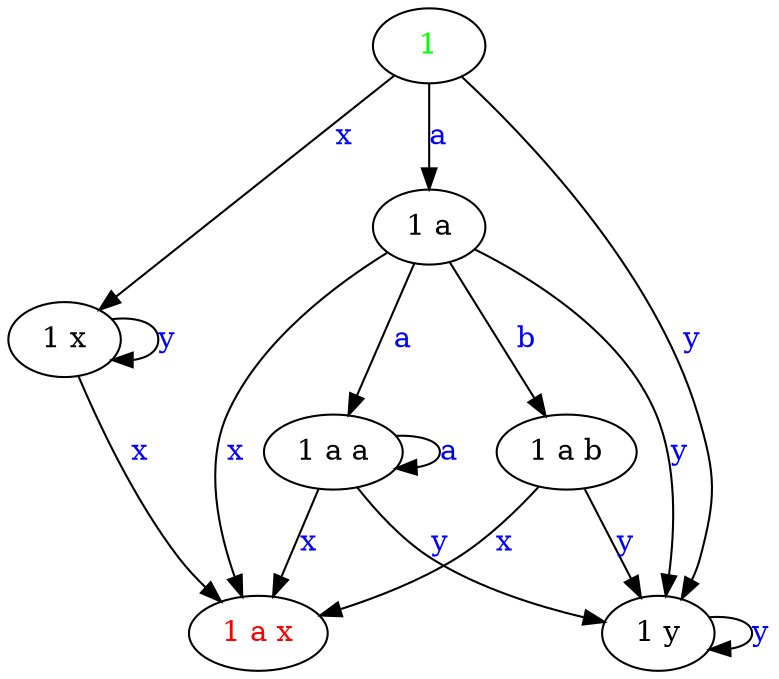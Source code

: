 digraph G {
	"1 a b"->"1 a x"[ label=<<font color="blue">x</font>> ];
	"1 a b"->"1 y"[ label=<<font color="blue">y</font>> ];
	"1 a"->"1 a x"[ label=<<font color="blue">x</font>> ];
	"1 x"->"1 a x"[ label=<<font color="blue">x</font>> ];
	"1"->"1 a"[ label=<<font color="blue">a</font>> ];
	"1 a"->"1 a b"[ label=<<font color="blue">b</font>> ];
	"1 a a"->"1 y"[ label=<<font color="blue">y</font>> ];
	"1 a a"->"1 a x"[ label=<<font color="blue">x</font>> ];
	"1 a"->"1 a a"[ label=<<font color="blue">a</font>> ];
	"1"->"1 y"[ label=<<font color="blue">y</font>> ];
	"1 x"->"1 x"[ label=<<font color="blue">y</font>> ];
	"1 a"->"1 y"[ label=<<font color="blue">y</font>> ];
	"1 y"->"1 y"[ label=<<font color="blue">y</font>> ];
	"1 a a"->"1 a a"[ label=<<font color="blue">a</font>> ];
	"1"->"1 x"[ label=<<font color="blue">x</font>> ];
	"1 a a";
	"1 a b";
	"1 a x" [ label=<<font color="red">1 a x</font>> ];
	"1 a";
	"1 x";
	"1 y";
	"1" [ label=<<font color="green">1</font>> ];

}

